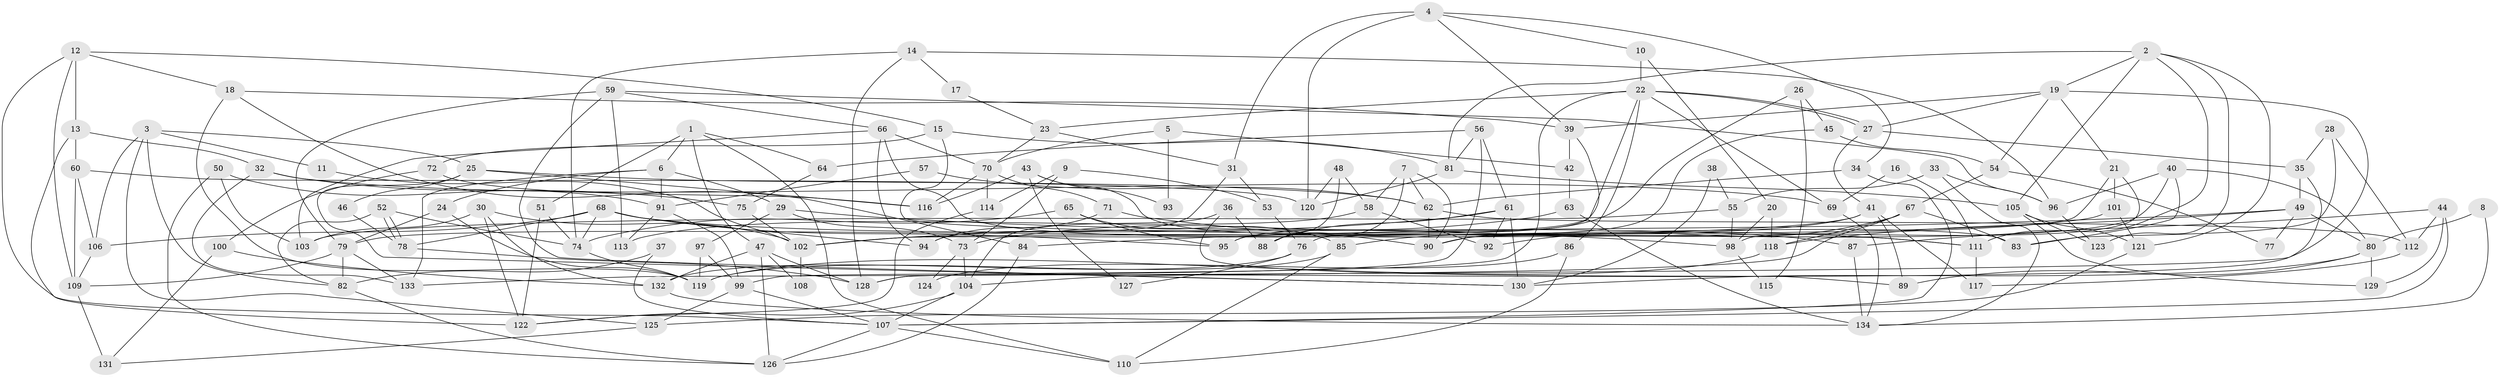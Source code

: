 // coarse degree distribution, {5: 0.21505376344086022, 2: 0.10752688172043011, 4: 0.24731182795698925, 3: 0.23655913978494625, 12: 0.010752688172043012, 10: 0.010752688172043012, 6: 0.07526881720430108, 7: 0.06451612903225806, 8: 0.021505376344086023, 16: 0.010752688172043012}
// Generated by graph-tools (version 1.1) at 2025/54/03/04/25 21:54:04]
// undirected, 134 vertices, 268 edges
graph export_dot {
graph [start="1"]
  node [color=gray90,style=filled];
  1;
  2;
  3;
  4;
  5;
  6;
  7;
  8;
  9;
  10;
  11;
  12;
  13;
  14;
  15;
  16;
  17;
  18;
  19;
  20;
  21;
  22;
  23;
  24;
  25;
  26;
  27;
  28;
  29;
  30;
  31;
  32;
  33;
  34;
  35;
  36;
  37;
  38;
  39;
  40;
  41;
  42;
  43;
  44;
  45;
  46;
  47;
  48;
  49;
  50;
  51;
  52;
  53;
  54;
  55;
  56;
  57;
  58;
  59;
  60;
  61;
  62;
  63;
  64;
  65;
  66;
  67;
  68;
  69;
  70;
  71;
  72;
  73;
  74;
  75;
  76;
  77;
  78;
  79;
  80;
  81;
  82;
  83;
  84;
  85;
  86;
  87;
  88;
  89;
  90;
  91;
  92;
  93;
  94;
  95;
  96;
  97;
  98;
  99;
  100;
  101;
  102;
  103;
  104;
  105;
  106;
  107;
  108;
  109;
  110;
  111;
  112;
  113;
  114;
  115;
  116;
  117;
  118;
  119;
  120;
  121;
  122;
  123;
  124;
  125;
  126;
  127;
  128;
  129;
  130;
  131;
  132;
  133;
  134;
  1 -- 51;
  1 -- 110;
  1 -- 6;
  1 -- 47;
  1 -- 64;
  2 -- 19;
  2 -- 121;
  2 -- 81;
  2 -- 105;
  2 -- 111;
  2 -- 123;
  3 -- 82;
  3 -- 106;
  3 -- 11;
  3 -- 25;
  3 -- 125;
  4 -- 34;
  4 -- 39;
  4 -- 10;
  4 -- 31;
  4 -- 120;
  5 -- 42;
  5 -- 70;
  5 -- 93;
  6 -- 91;
  6 -- 24;
  6 -- 29;
  6 -- 133;
  7 -- 88;
  7 -- 62;
  7 -- 58;
  7 -- 90;
  8 -- 134;
  8 -- 80;
  9 -- 73;
  9 -- 53;
  9 -- 114;
  10 -- 20;
  10 -- 22;
  11 -- 102;
  12 -- 109;
  12 -- 107;
  12 -- 13;
  12 -- 15;
  12 -- 18;
  13 -- 60;
  13 -- 32;
  13 -- 122;
  14 -- 128;
  14 -- 74;
  14 -- 17;
  14 -- 96;
  15 -- 111;
  15 -- 72;
  15 -- 81;
  16 -- 69;
  16 -- 111;
  17 -- 23;
  18 -- 119;
  18 -- 39;
  18 -- 84;
  19 -- 133;
  19 -- 21;
  19 -- 27;
  19 -- 39;
  19 -- 54;
  20 -- 98;
  20 -- 118;
  21 -- 102;
  21 -- 101;
  21 -- 98;
  22 -- 27;
  22 -- 27;
  22 -- 23;
  22 -- 69;
  22 -- 86;
  22 -- 95;
  22 -- 99;
  23 -- 31;
  23 -- 70;
  24 -- 79;
  24 -- 119;
  25 -- 130;
  25 -- 46;
  25 -- 62;
  25 -- 116;
  26 -- 45;
  26 -- 95;
  26 -- 115;
  27 -- 35;
  27 -- 41;
  28 -- 112;
  28 -- 35;
  28 -- 83;
  29 -- 98;
  29 -- 73;
  29 -- 97;
  30 -- 122;
  30 -- 132;
  30 -- 102;
  30 -- 103;
  31 -- 94;
  31 -- 53;
  32 -- 133;
  32 -- 69;
  32 -- 75;
  33 -- 96;
  33 -- 134;
  33 -- 55;
  34 -- 107;
  34 -- 62;
  35 -- 128;
  35 -- 49;
  36 -- 89;
  36 -- 104;
  36 -- 88;
  37 -- 82;
  37 -- 107;
  38 -- 130;
  38 -- 55;
  39 -- 42;
  39 -- 76;
  40 -- 80;
  40 -- 96;
  40 -- 83;
  40 -- 90;
  41 -- 79;
  41 -- 85;
  41 -- 89;
  41 -- 117;
  42 -- 63;
  43 -- 116;
  43 -- 90;
  43 -- 93;
  43 -- 127;
  44 -- 112;
  44 -- 87;
  44 -- 107;
  44 -- 129;
  45 -- 90;
  45 -- 54;
  46 -- 78;
  47 -- 126;
  47 -- 108;
  47 -- 128;
  47 -- 132;
  48 -- 120;
  48 -- 58;
  48 -- 88;
  49 -- 80;
  49 -- 77;
  49 -- 84;
  49 -- 118;
  50 -- 103;
  50 -- 126;
  50 -- 91;
  51 -- 74;
  51 -- 122;
  52 -- 74;
  52 -- 78;
  52 -- 78;
  52 -- 82;
  53 -- 76;
  54 -- 67;
  54 -- 77;
  55 -- 103;
  55 -- 98;
  56 -- 81;
  56 -- 64;
  56 -- 61;
  56 -- 128;
  57 -- 62;
  57 -- 91;
  58 -- 113;
  58 -- 92;
  59 -- 66;
  59 -- 96;
  59 -- 79;
  59 -- 113;
  59 -- 130;
  60 -- 106;
  60 -- 120;
  60 -- 109;
  61 -- 88;
  61 -- 92;
  61 -- 102;
  61 -- 130;
  62 -- 90;
  62 -- 112;
  63 -- 73;
  63 -- 134;
  64 -- 75;
  65 -- 95;
  65 -- 85;
  65 -- 74;
  66 -- 70;
  66 -- 83;
  66 -- 94;
  66 -- 103;
  67 -- 83;
  67 -- 92;
  67 -- 104;
  67 -- 118;
  68 -- 74;
  68 -- 78;
  68 -- 87;
  68 -- 94;
  68 -- 95;
  68 -- 106;
  69 -- 134;
  70 -- 114;
  70 -- 71;
  70 -- 116;
  71 -- 94;
  71 -- 111;
  72 -- 116;
  72 -- 100;
  73 -- 104;
  73 -- 124;
  74 -- 119;
  75 -- 102;
  76 -- 132;
  76 -- 127;
  78 -- 128;
  79 -- 82;
  79 -- 109;
  79 -- 133;
  80 -- 130;
  80 -- 129;
  80 -- 89;
  81 -- 105;
  81 -- 120;
  82 -- 126;
  84 -- 126;
  85 -- 119;
  85 -- 110;
  86 -- 110;
  86 -- 124;
  87 -- 134;
  91 -- 99;
  91 -- 113;
  96 -- 123;
  97 -- 119;
  97 -- 99;
  98 -- 115;
  99 -- 107;
  99 -- 125;
  100 -- 131;
  100 -- 132;
  101 -- 121;
  101 -- 102;
  102 -- 108;
  104 -- 107;
  104 -- 122;
  105 -- 121;
  105 -- 123;
  105 -- 129;
  106 -- 109;
  107 -- 110;
  107 -- 126;
  109 -- 131;
  111 -- 117;
  112 -- 117;
  114 -- 122;
  118 -- 119;
  121 -- 125;
  125 -- 131;
  132 -- 134;
}
